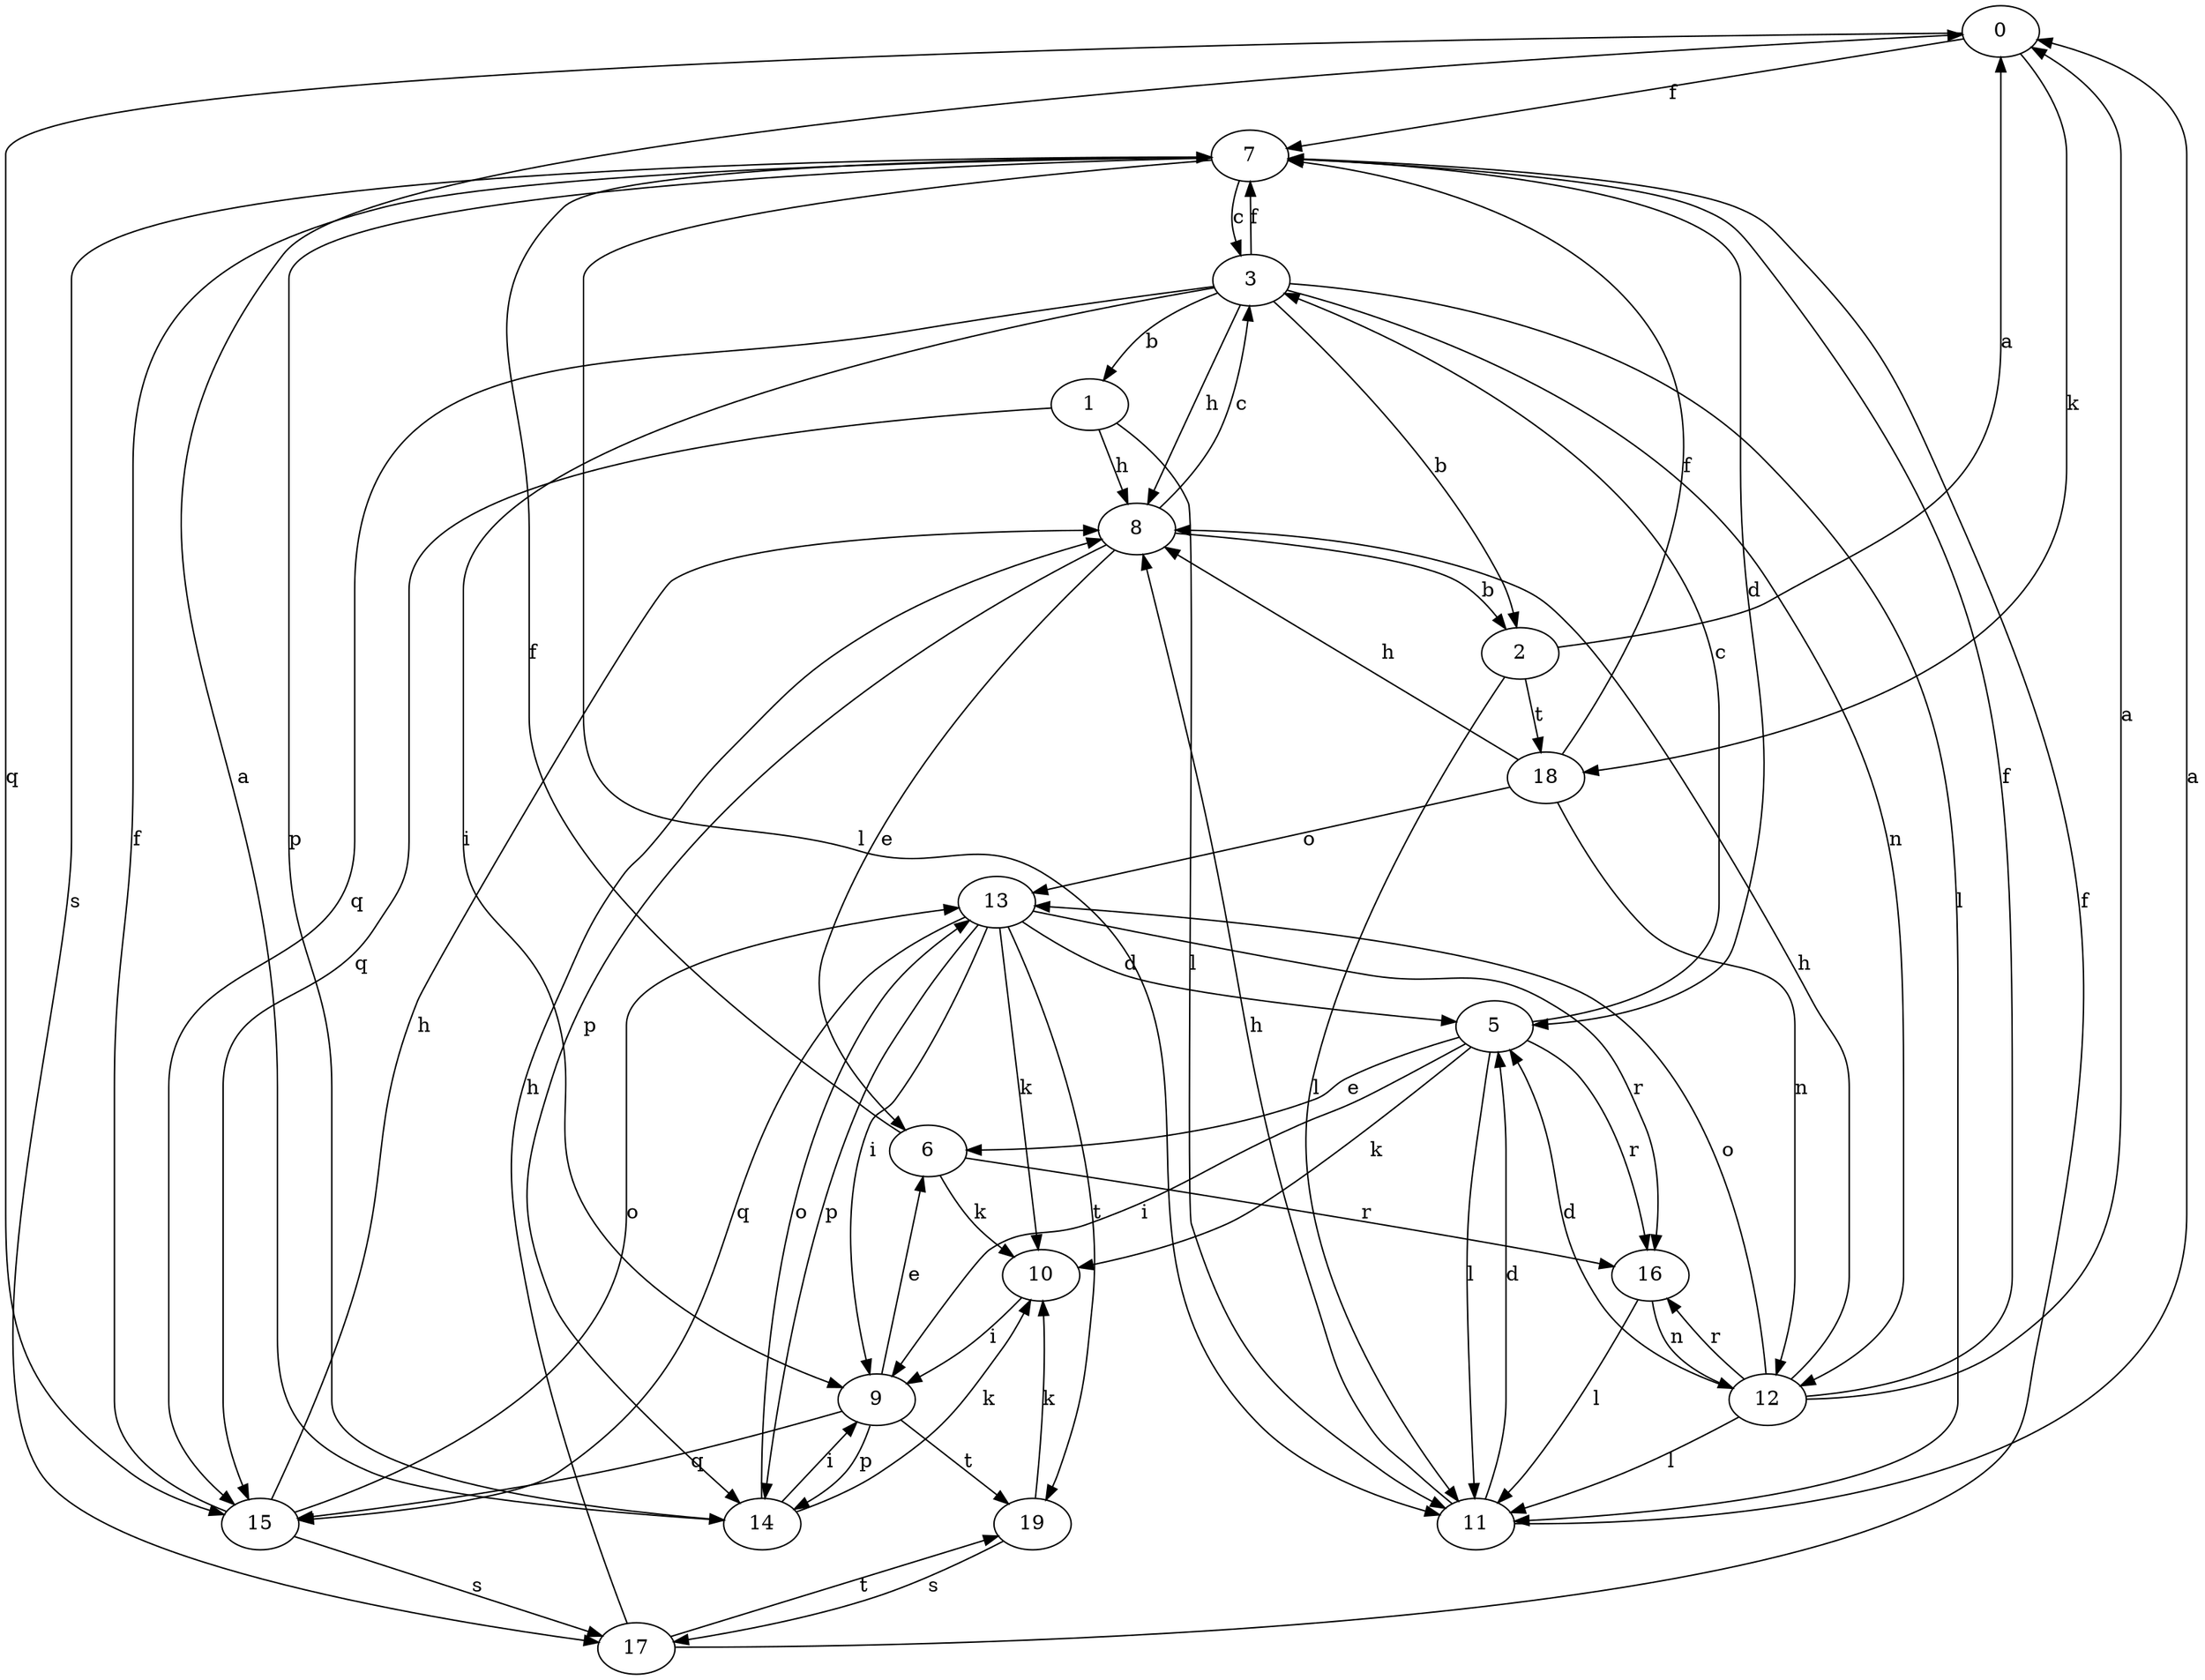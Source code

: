 strict digraph  {
0;
1;
2;
3;
5;
6;
7;
8;
9;
10;
11;
12;
13;
14;
15;
16;
17;
18;
19;
0 -> 7  [label=f];
0 -> 15  [label=q];
0 -> 18  [label=k];
1 -> 8  [label=h];
1 -> 11  [label=l];
1 -> 15  [label=q];
2 -> 0  [label=a];
2 -> 11  [label=l];
2 -> 18  [label=t];
3 -> 1  [label=b];
3 -> 2  [label=b];
3 -> 7  [label=f];
3 -> 8  [label=h];
3 -> 9  [label=i];
3 -> 11  [label=l];
3 -> 12  [label=n];
3 -> 15  [label=q];
5 -> 3  [label=c];
5 -> 6  [label=e];
5 -> 9  [label=i];
5 -> 10  [label=k];
5 -> 11  [label=l];
5 -> 16  [label=r];
6 -> 7  [label=f];
6 -> 10  [label=k];
6 -> 16  [label=r];
7 -> 3  [label=c];
7 -> 5  [label=d];
7 -> 11  [label=l];
7 -> 14  [label=p];
7 -> 17  [label=s];
8 -> 2  [label=b];
8 -> 3  [label=c];
8 -> 6  [label=e];
8 -> 14  [label=p];
9 -> 6  [label=e];
9 -> 14  [label=p];
9 -> 15  [label=q];
9 -> 19  [label=t];
10 -> 9  [label=i];
11 -> 0  [label=a];
11 -> 5  [label=d];
11 -> 8  [label=h];
12 -> 0  [label=a];
12 -> 5  [label=d];
12 -> 7  [label=f];
12 -> 8  [label=h];
12 -> 11  [label=l];
12 -> 13  [label=o];
12 -> 16  [label=r];
13 -> 5  [label=d];
13 -> 9  [label=i];
13 -> 10  [label=k];
13 -> 14  [label=p];
13 -> 15  [label=q];
13 -> 16  [label=r];
13 -> 19  [label=t];
14 -> 0  [label=a];
14 -> 9  [label=i];
14 -> 10  [label=k];
14 -> 13  [label=o];
15 -> 7  [label=f];
15 -> 8  [label=h];
15 -> 13  [label=o];
15 -> 17  [label=s];
16 -> 11  [label=l];
16 -> 12  [label=n];
17 -> 7  [label=f];
17 -> 8  [label=h];
17 -> 19  [label=t];
18 -> 7  [label=f];
18 -> 8  [label=h];
18 -> 12  [label=n];
18 -> 13  [label=o];
19 -> 10  [label=k];
19 -> 17  [label=s];
}
